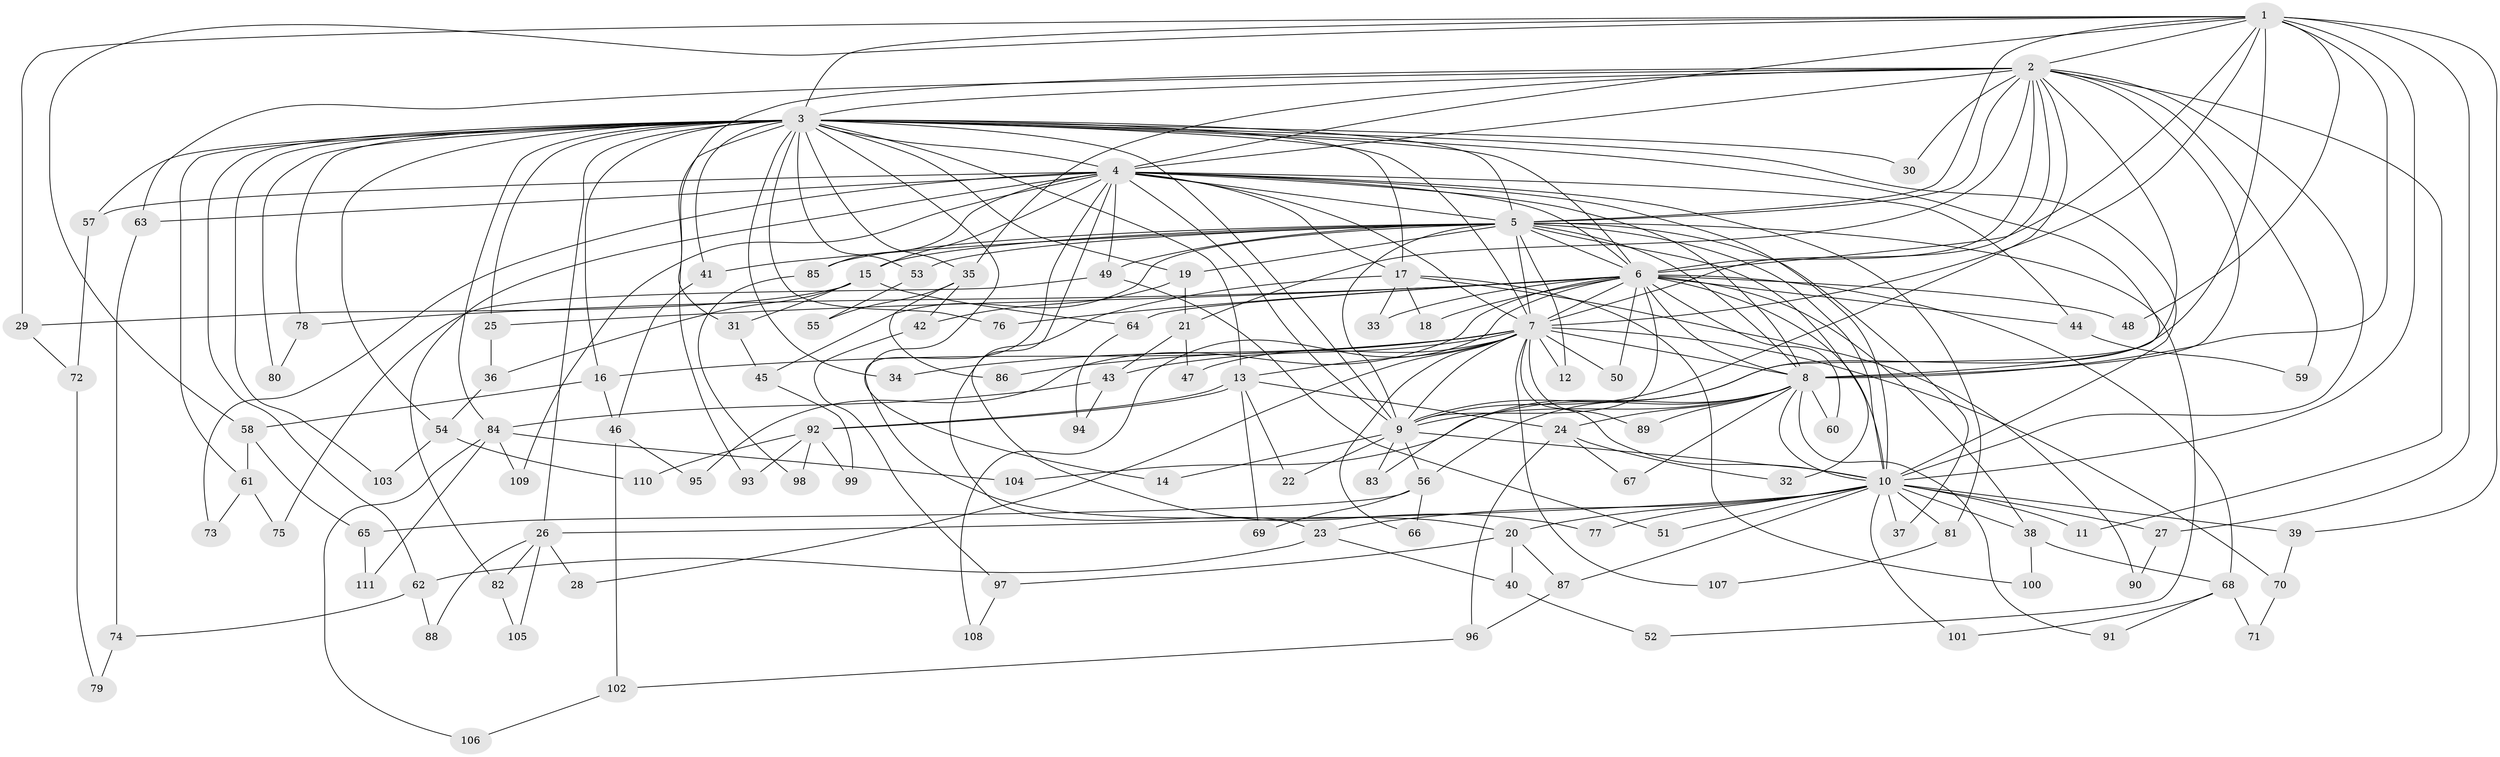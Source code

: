 // coarse degree distribution, {17: 0.012048192771084338, 18: 0.012048192771084338, 31: 0.012048192771084338, 21: 0.024096385542168676, 19: 0.012048192771084338, 22: 0.012048192771084338, 14: 0.012048192771084338, 20: 0.012048192771084338, 2: 0.46987951807228917, 9: 0.012048192771084338, 7: 0.024096385542168676, 6: 0.024096385542168676, 4: 0.08433734939759036, 5: 0.04819277108433735, 3: 0.21686746987951808, 8: 0.012048192771084338}
// Generated by graph-tools (version 1.1) at 2025/23/03/03/25 07:23:42]
// undirected, 111 vertices, 247 edges
graph export_dot {
graph [start="1"]
  node [color=gray90,style=filled];
  1;
  2;
  3;
  4;
  5;
  6;
  7;
  8;
  9;
  10;
  11;
  12;
  13;
  14;
  15;
  16;
  17;
  18;
  19;
  20;
  21;
  22;
  23;
  24;
  25;
  26;
  27;
  28;
  29;
  30;
  31;
  32;
  33;
  34;
  35;
  36;
  37;
  38;
  39;
  40;
  41;
  42;
  43;
  44;
  45;
  46;
  47;
  48;
  49;
  50;
  51;
  52;
  53;
  54;
  55;
  56;
  57;
  58;
  59;
  60;
  61;
  62;
  63;
  64;
  65;
  66;
  67;
  68;
  69;
  70;
  71;
  72;
  73;
  74;
  75;
  76;
  77;
  78;
  79;
  80;
  81;
  82;
  83;
  84;
  85;
  86;
  87;
  88;
  89;
  90;
  91;
  92;
  93;
  94;
  95;
  96;
  97;
  98;
  99;
  100;
  101;
  102;
  103;
  104;
  105;
  106;
  107;
  108;
  109;
  110;
  111;
  1 -- 2;
  1 -- 3;
  1 -- 4;
  1 -- 5;
  1 -- 6;
  1 -- 7;
  1 -- 8;
  1 -- 9;
  1 -- 10;
  1 -- 27;
  1 -- 29;
  1 -- 39;
  1 -- 48;
  1 -- 58;
  2 -- 3;
  2 -- 4;
  2 -- 5;
  2 -- 6;
  2 -- 7;
  2 -- 8;
  2 -- 9;
  2 -- 10;
  2 -- 11;
  2 -- 21;
  2 -- 30;
  2 -- 31;
  2 -- 35;
  2 -- 59;
  2 -- 63;
  2 -- 83;
  3 -- 4;
  3 -- 5;
  3 -- 6;
  3 -- 7;
  3 -- 8;
  3 -- 9;
  3 -- 10;
  3 -- 13;
  3 -- 14;
  3 -- 16;
  3 -- 17;
  3 -- 19;
  3 -- 25;
  3 -- 26;
  3 -- 30;
  3 -- 34;
  3 -- 35;
  3 -- 41;
  3 -- 53;
  3 -- 54;
  3 -- 57;
  3 -- 61;
  3 -- 62;
  3 -- 76;
  3 -- 78;
  3 -- 80;
  3 -- 84;
  3 -- 93;
  3 -- 103;
  4 -- 5;
  4 -- 6;
  4 -- 7;
  4 -- 8;
  4 -- 9;
  4 -- 10;
  4 -- 15;
  4 -- 17;
  4 -- 20;
  4 -- 44;
  4 -- 49;
  4 -- 57;
  4 -- 63;
  4 -- 73;
  4 -- 77;
  4 -- 81;
  4 -- 82;
  4 -- 85;
  4 -- 109;
  5 -- 6;
  5 -- 7;
  5 -- 8;
  5 -- 9;
  5 -- 10;
  5 -- 12;
  5 -- 15;
  5 -- 19;
  5 -- 32;
  5 -- 37;
  5 -- 41;
  5 -- 45;
  5 -- 49;
  5 -- 52;
  5 -- 53;
  5 -- 85;
  6 -- 7;
  6 -- 8;
  6 -- 9;
  6 -- 10;
  6 -- 18;
  6 -- 25;
  6 -- 33;
  6 -- 38;
  6 -- 44;
  6 -- 48;
  6 -- 50;
  6 -- 60;
  6 -- 64;
  6 -- 68;
  6 -- 76;
  6 -- 78;
  6 -- 95;
  6 -- 108;
  7 -- 8;
  7 -- 9;
  7 -- 10;
  7 -- 12;
  7 -- 13;
  7 -- 16;
  7 -- 28;
  7 -- 34;
  7 -- 43;
  7 -- 47;
  7 -- 50;
  7 -- 66;
  7 -- 70;
  7 -- 86;
  7 -- 89;
  7 -- 107;
  8 -- 9;
  8 -- 10;
  8 -- 24;
  8 -- 56;
  8 -- 60;
  8 -- 67;
  8 -- 89;
  8 -- 91;
  8 -- 104;
  9 -- 10;
  9 -- 14;
  9 -- 22;
  9 -- 56;
  9 -- 83;
  10 -- 11;
  10 -- 20;
  10 -- 23;
  10 -- 26;
  10 -- 27;
  10 -- 37;
  10 -- 38;
  10 -- 39;
  10 -- 51;
  10 -- 77;
  10 -- 81;
  10 -- 87;
  10 -- 101;
  13 -- 22;
  13 -- 24;
  13 -- 69;
  13 -- 92;
  13 -- 92;
  15 -- 29;
  15 -- 31;
  15 -- 36;
  15 -- 64;
  16 -- 46;
  16 -- 58;
  17 -- 18;
  17 -- 23;
  17 -- 33;
  17 -- 90;
  17 -- 100;
  19 -- 21;
  19 -- 42;
  20 -- 40;
  20 -- 87;
  20 -- 97;
  21 -- 43;
  21 -- 47;
  23 -- 40;
  23 -- 62;
  24 -- 32;
  24 -- 67;
  24 -- 96;
  25 -- 36;
  26 -- 28;
  26 -- 82;
  26 -- 88;
  26 -- 105;
  27 -- 90;
  29 -- 72;
  31 -- 45;
  35 -- 42;
  35 -- 55;
  35 -- 86;
  36 -- 54;
  38 -- 68;
  38 -- 100;
  39 -- 70;
  40 -- 52;
  41 -- 46;
  42 -- 97;
  43 -- 84;
  43 -- 94;
  44 -- 59;
  45 -- 99;
  46 -- 95;
  46 -- 102;
  49 -- 51;
  49 -- 75;
  53 -- 55;
  54 -- 103;
  54 -- 110;
  56 -- 65;
  56 -- 66;
  56 -- 69;
  57 -- 72;
  58 -- 61;
  58 -- 65;
  61 -- 73;
  61 -- 75;
  62 -- 74;
  62 -- 88;
  63 -- 74;
  64 -- 94;
  65 -- 111;
  68 -- 71;
  68 -- 91;
  68 -- 101;
  70 -- 71;
  72 -- 79;
  74 -- 79;
  78 -- 80;
  81 -- 107;
  82 -- 105;
  84 -- 104;
  84 -- 106;
  84 -- 109;
  84 -- 111;
  85 -- 98;
  87 -- 96;
  92 -- 93;
  92 -- 98;
  92 -- 99;
  92 -- 110;
  96 -- 102;
  97 -- 108;
  102 -- 106;
}
